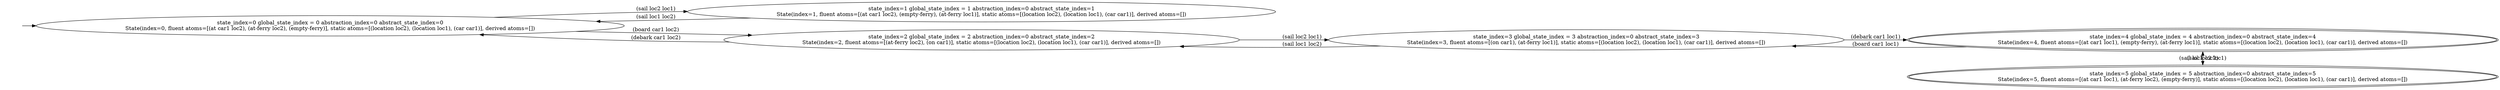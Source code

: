 digraph {
rankdir="LR"
s0[label="state_index=0 global_state_index = 0 abstraction_index=0 abstract_state_index=0
State(index=0, fluent atoms=[(at car1 loc2), (at-ferry loc2), (empty-ferry)], static atoms=[(location loc2), (location loc1), (car car1)], derived atoms=[])
"]
s1[label="state_index=1 global_state_index = 1 abstraction_index=0 abstract_state_index=1
State(index=1, fluent atoms=[(at car1 loc2), (empty-ferry), (at-ferry loc1)], static atoms=[(location loc2), (location loc1), (car car1)], derived atoms=[])
"]
s2[label="state_index=2 global_state_index = 2 abstraction_index=0 abstract_state_index=2
State(index=2, fluent atoms=[(at-ferry loc2), (on car1)], static atoms=[(location loc2), (location loc1), (car car1)], derived atoms=[])
"]
s3[label="state_index=3 global_state_index = 3 abstraction_index=0 abstract_state_index=3
State(index=3, fluent atoms=[(on car1), (at-ferry loc1)], static atoms=[(location loc2), (location loc1), (car car1)], derived atoms=[])
"]
s4[peripheries=2,label="state_index=4 global_state_index = 4 abstraction_index=0 abstract_state_index=4
State(index=4, fluent atoms=[(at car1 loc1), (empty-ferry), (at-ferry loc1)], static atoms=[(location loc2), (location loc1), (car car1)], derived atoms=[])
"]
s5[peripheries=2,label="state_index=5 global_state_index = 5 abstraction_index=0 abstract_state_index=5
State(index=5, fluent atoms=[(at car1 loc1), (at-ferry loc2), (empty-ferry)], static atoms=[(location loc2), (location loc1), (car car1)], derived atoms=[])
"]
Dangling [ label = "", style = invis ]
{ rank = same; Dangling }
Dangling -> s0
{ rank = same; s1}
{ rank = same; s0}
{ rank = same; s2}
{ rank = same; s3}
{ rank = same; s4,s5}
s0->s1 [label="(sail loc2 loc1)
"]
s0->s2 [label="(board car1 loc2)
"]
s1->s0 [label="(sail loc1 loc2)
"]
s2->s0 [label="(debark car1 loc2)
"]
s2->s3 [label="(sail loc2 loc1)
"]
s3->s2 [label="(sail loc1 loc2)
"]
s3->s4 [label="(debark car1 loc1)
"]
s4->s3 [label="(board car1 loc1)
"]
s4->s5 [label="(sail loc1 loc2)
"]
s5->s4 [label="(sail loc2 loc1)
"]
}
